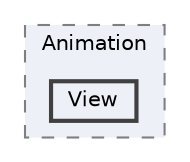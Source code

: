 digraph "C:/Users/むずでょ/Documents/Unity Projects/RMU-1-00-00-Research/Assets/RPGMaker/Codebase/Editor/Hierarchy/Region/Animation/View"
{
 // LATEX_PDF_SIZE
  bgcolor="transparent";
  edge [fontname=Helvetica,fontsize=10,labelfontname=Helvetica,labelfontsize=10];
  node [fontname=Helvetica,fontsize=10,shape=box,height=0.2,width=0.4];
  compound=true
  subgraph clusterdir_fad269b0c51130e7e58a5b2a84bdd797 {
    graph [ bgcolor="#edf0f7", pencolor="grey50", label="Animation", fontname=Helvetica,fontsize=10 style="filled,dashed", URL="dir_fad269b0c51130e7e58a5b2a84bdd797.html",tooltip=""]
  dir_64911e3a4ebf99a8437c35cbb4c29822 [label="View", fillcolor="#edf0f7", color="grey25", style="filled,bold", URL="dir_64911e3a4ebf99a8437c35cbb4c29822.html",tooltip=""];
  }
}
